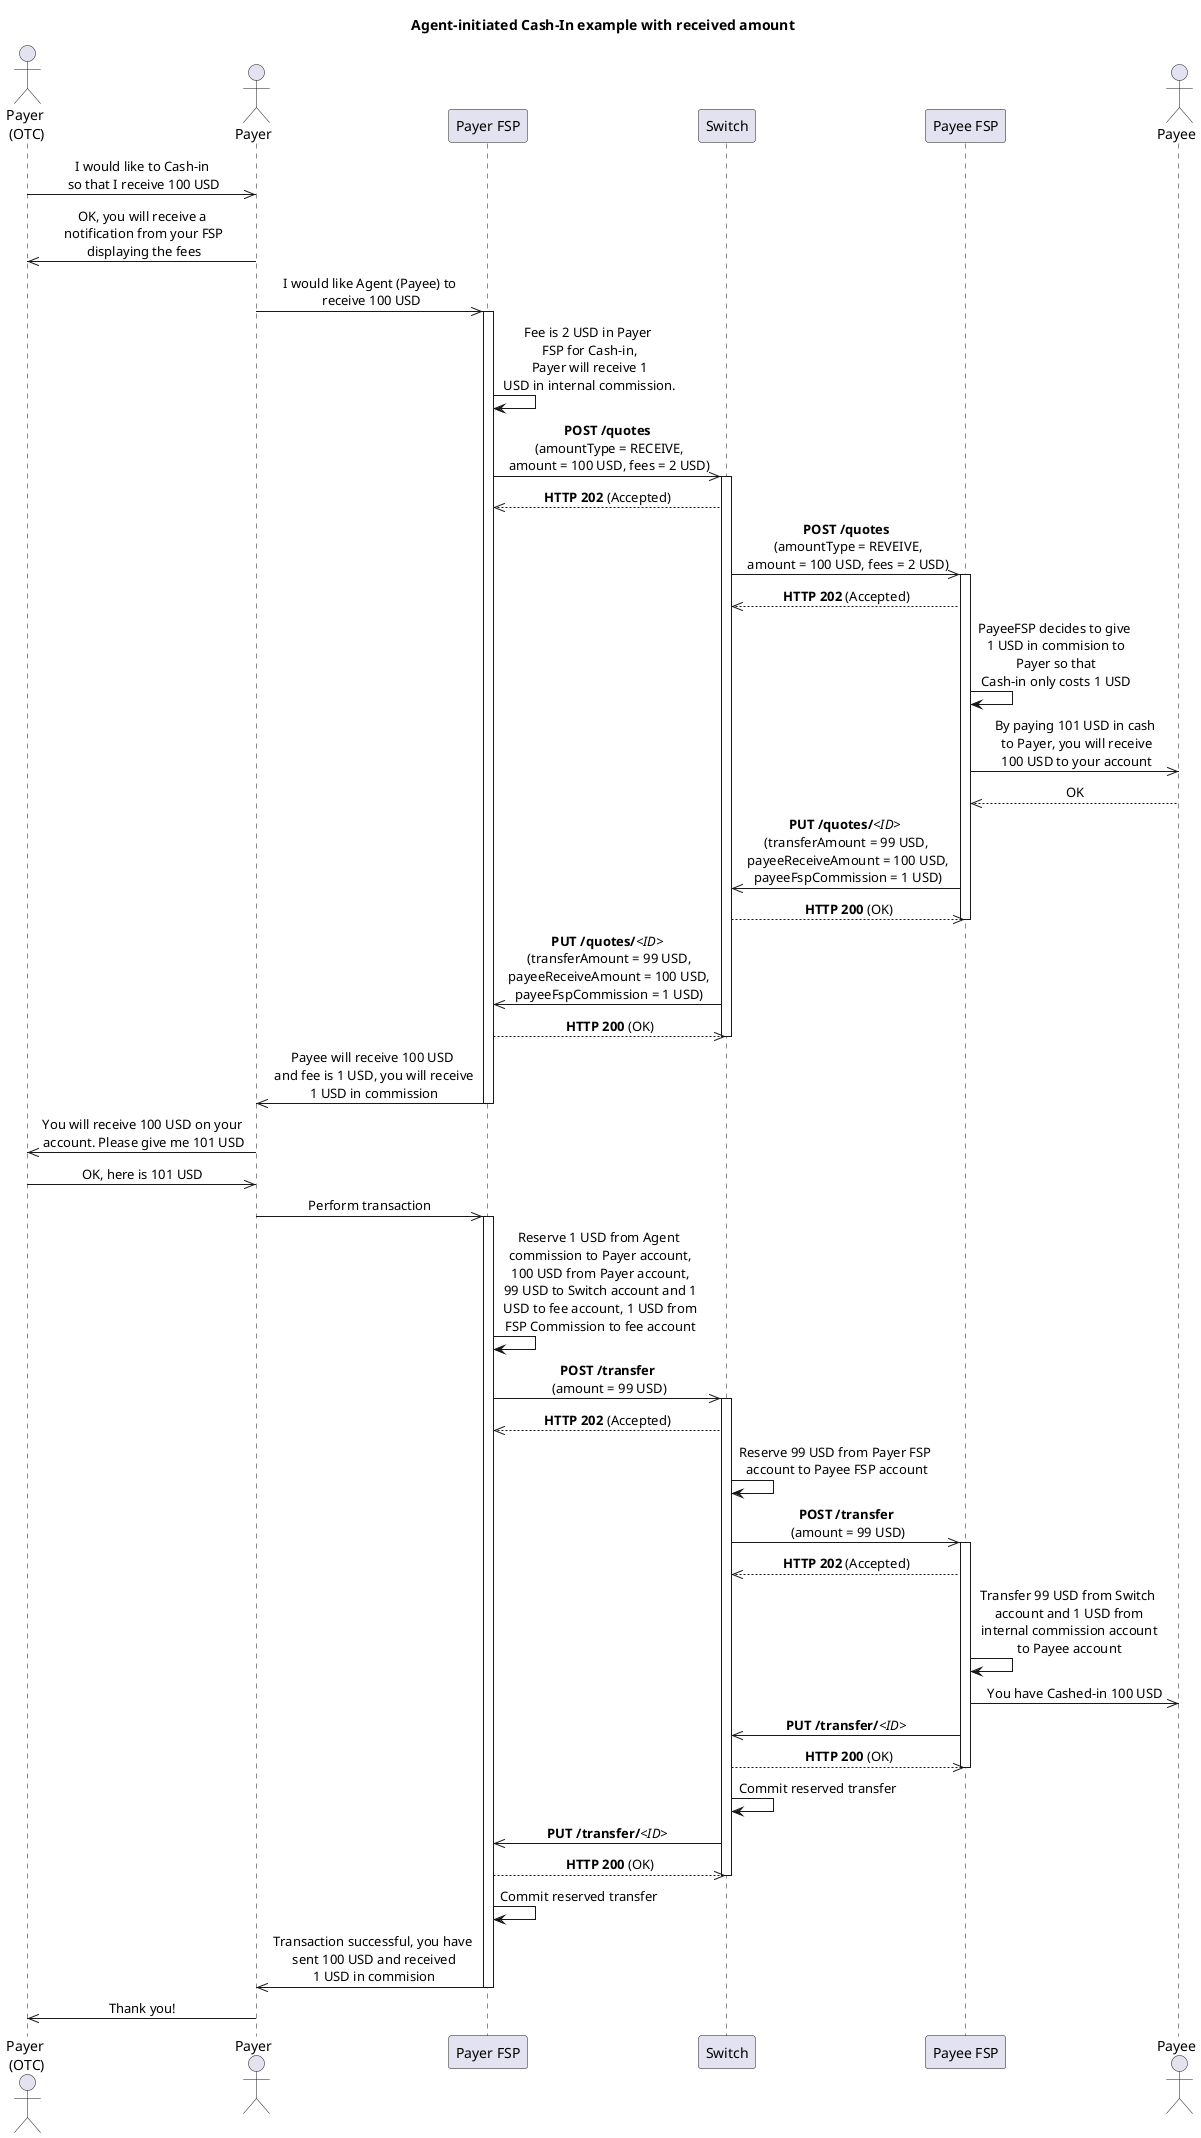 /'*****
 License
 --------------
 Copyright © 2017 Bill & Melinda Gates Foundation
 The Mojaloop files are made available by the Bill & Melinda Gates Foundation under the Apache License, Version 2.0 (the "License") and you may not use these files except in compliance with the License. You may obtain a copy of the License at
 http://www.apache.org/licenses/LICENSE-2.0
 Unless required by applicable law or agreed to in writing, the Mojaloop files are distributed on an "AS IS" BASIS, WITHOUT WARRANTIES OR CONDITIONS OF ANY KIND, either express or implied. See the License for the specific language governing permissions and limitations under the License.
 Contributors
 --------------
 This is the official list of the Mojaloop project contributors for this file.
 Names of the original copyright holders (individuals or organizations)
 should be listed with a '*' in the first column. People who have
 contributed from an organization can be listed under the organization
 that actually holds the copyright for their contributions (see the
 Gates Foundation organization for an example). Those individuals should have
 their names indented and be marked with a '-'. Email address can be added
 optionally within square brackets <email>.
 * Gates Foundation
 - Name Surname <name.surname@gatesfoundation.com>

 * Henk Kodde <henk.kodde@modusbox.com>
 --------------
 ******'/

@startuml
' declaring skinparam
skinparam sequenceMessageAlign center

' declare title
title Agent-initiated Cash-In example with received amount

' Actor Keys:
' participant - FSP or Switch
' actor - Payee, Payer or Payer(OTC)

' declare actors
actor "Payer\n (OTC)" as PayerOTC
actor "Payer" as Payer
participant "Payer FSP" as PayerFSP
participant "Switch" as SWITCH
participant "Payee FSP" as PayeeFSP
Actor "Payee" as Payee

' start flow

' activate Payer
PayerOTC ->> Payer: I would like to Cash-in\n so that I receive 100 USD
PayerOTC <<- Payer: OK, you will receive a\n notification from your FSP\n displaying the fees
Payer ->> PayerFSP: I would like Agent (Payee) to\n receive 100 USD
activate PayerFSP
PayerFSP -> PayerFSP: Fee is 2 USD in Payer\n FSP for Cash-in,\n Payer will receive 1\n USD in internal commission.
PayerFSP ->> SWITCH: **POST /quotes**\n (amountType = RECEIVE,\n amount = 100 USD, fees = 2 USD)
activate SWITCH
PayerFSP <<-- SWITCH: **HTTP 202** (Accepted)
SWITCH ->> PayeeFSP: **POST /quotes**\n (amountType = REVEIVE,\n amount = 100 USD, fees = 2 USD)
activate PayeeFSP
SWITCH <<-- PayeeFSP: **HTTP 202** (Accepted)
PayeeFSP -> PayeeFSP: PayeeFSP decides to give\n 1 USD in commision to\n Payer so that\n Cash-in only costs 1 USD
PayeeFSP ->> Payee: By paying 101 USD in cash\n to Payer, you will receive\n 100 USD to your account
PayeeFSP <<-- Payee: OK
SWITCH <<- PayeeFSP: **PUT /quotes/**<i><ID></i> \n(transferAmount = 99 USD,\n payeeReceiveAmount = 100 USD,\n payeeFspCommission = 1 USD)
SWITCH -->> PayeeFSP: **HTTP 200** (OK)
deactivate PayeeFSP
PayerFSP <<- SWITCH: **PUT /quotes/**<i><ID></i>\n (transferAmount = 99 USD,\n payeeReceiveAmount = 100 USD,\n payeeFspCommission = 1 USD)
PayerFSP -->> SWITCH: **HTTP 200** (OK)
deactivate SWITCH
Payer <<- PayerFSP: Payee will receive 100 USD\n and fee is 1 USD, you will receive\n 1 USD in commission
deactivate PayerFSP
PayerOTC <<- Payer: You will receive 100 USD on your\n account. Please give me 101 USD
' deactivate Payer
PayerOTC ->> Payer: OK, here is 101 USD
Payer ->> PayerFSP: Perform transaction
activate PayerFSP
PayerFSP -> PayerFSP: Reserve 1 USD from Agent\n commission to Payer account,\n 100 USD from Payer account,\n 99 USD to Switch account and 1\n USD to fee account, 1 USD from\n FSP Commission to fee account
PayerFSP ->> SWITCH: **POST /transfer**\n (amount = 99 USD)
activate SWITCH
PayerFSP <<-- SWITCH: **HTTP 202** (Accepted)
SWITCH -> SWITCH: Reserve 99 USD from Payer FSP\n account to Payee FSP account
SWITCH ->> PayeeFSP: **POST /transfer**\n (amount = 99 USD)
activate PayeeFSP
SWITCH <<-- PayeeFSP: **HTTP 202** (Accepted)
PayeeFSP -> PayeeFSP: Transfer 99 USD from Switch\n account and 1 USD from\n internal commission account\n to Payee account
PayeeFSP ->> Payee: You have Cashed-in 100 USD
SWITCH <<- PayeeFSP: **PUT /transfer/**<i><ID></i>
SWITCH -->> PayeeFSP: **HTTP 200** (OK)
deactivate PayeeFSP
SWITCH -> SWITCH: Commit reserved transfer
PayerFSP <<- SWITCH: **PUT /transfer/**<i><ID></i>
PayerFSP -->> SWITCH: **HTTP 200** (OK)
deactivate SWITCH
PayerFSP -> PayerFSP: Commit reserved transfer
Payer <<- PayerFSP: Transaction successful, you have\n sent 100 USD and received\n 1 USD in commision
deactivate PayerFSP
PayerOTC <<- Payer: Thank you!
@enduml
